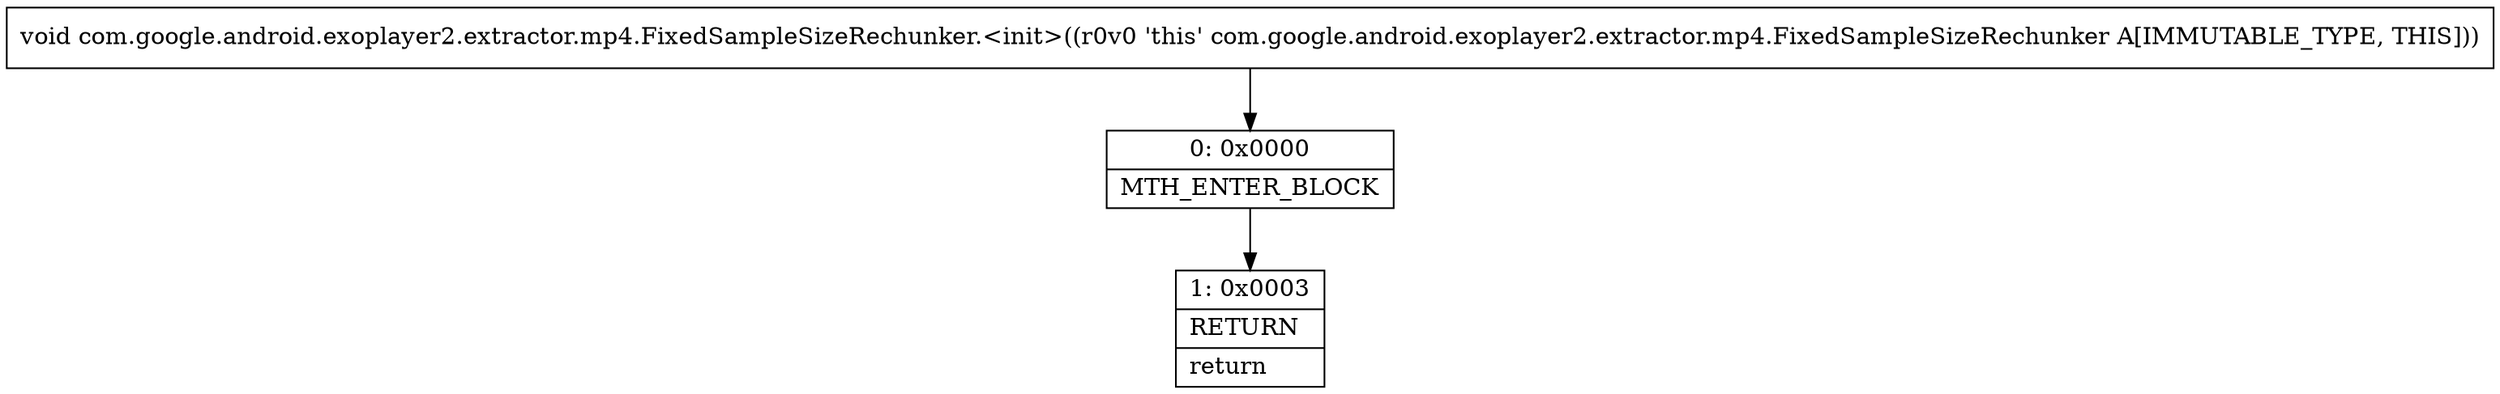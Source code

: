 digraph "CFG forcom.google.android.exoplayer2.extractor.mp4.FixedSampleSizeRechunker.\<init\>()V" {
Node_0 [shape=record,label="{0\:\ 0x0000|MTH_ENTER_BLOCK\l}"];
Node_1 [shape=record,label="{1\:\ 0x0003|RETURN\l|return\l}"];
MethodNode[shape=record,label="{void com.google.android.exoplayer2.extractor.mp4.FixedSampleSizeRechunker.\<init\>((r0v0 'this' com.google.android.exoplayer2.extractor.mp4.FixedSampleSizeRechunker A[IMMUTABLE_TYPE, THIS])) }"];
MethodNode -> Node_0;
Node_0 -> Node_1;
}

